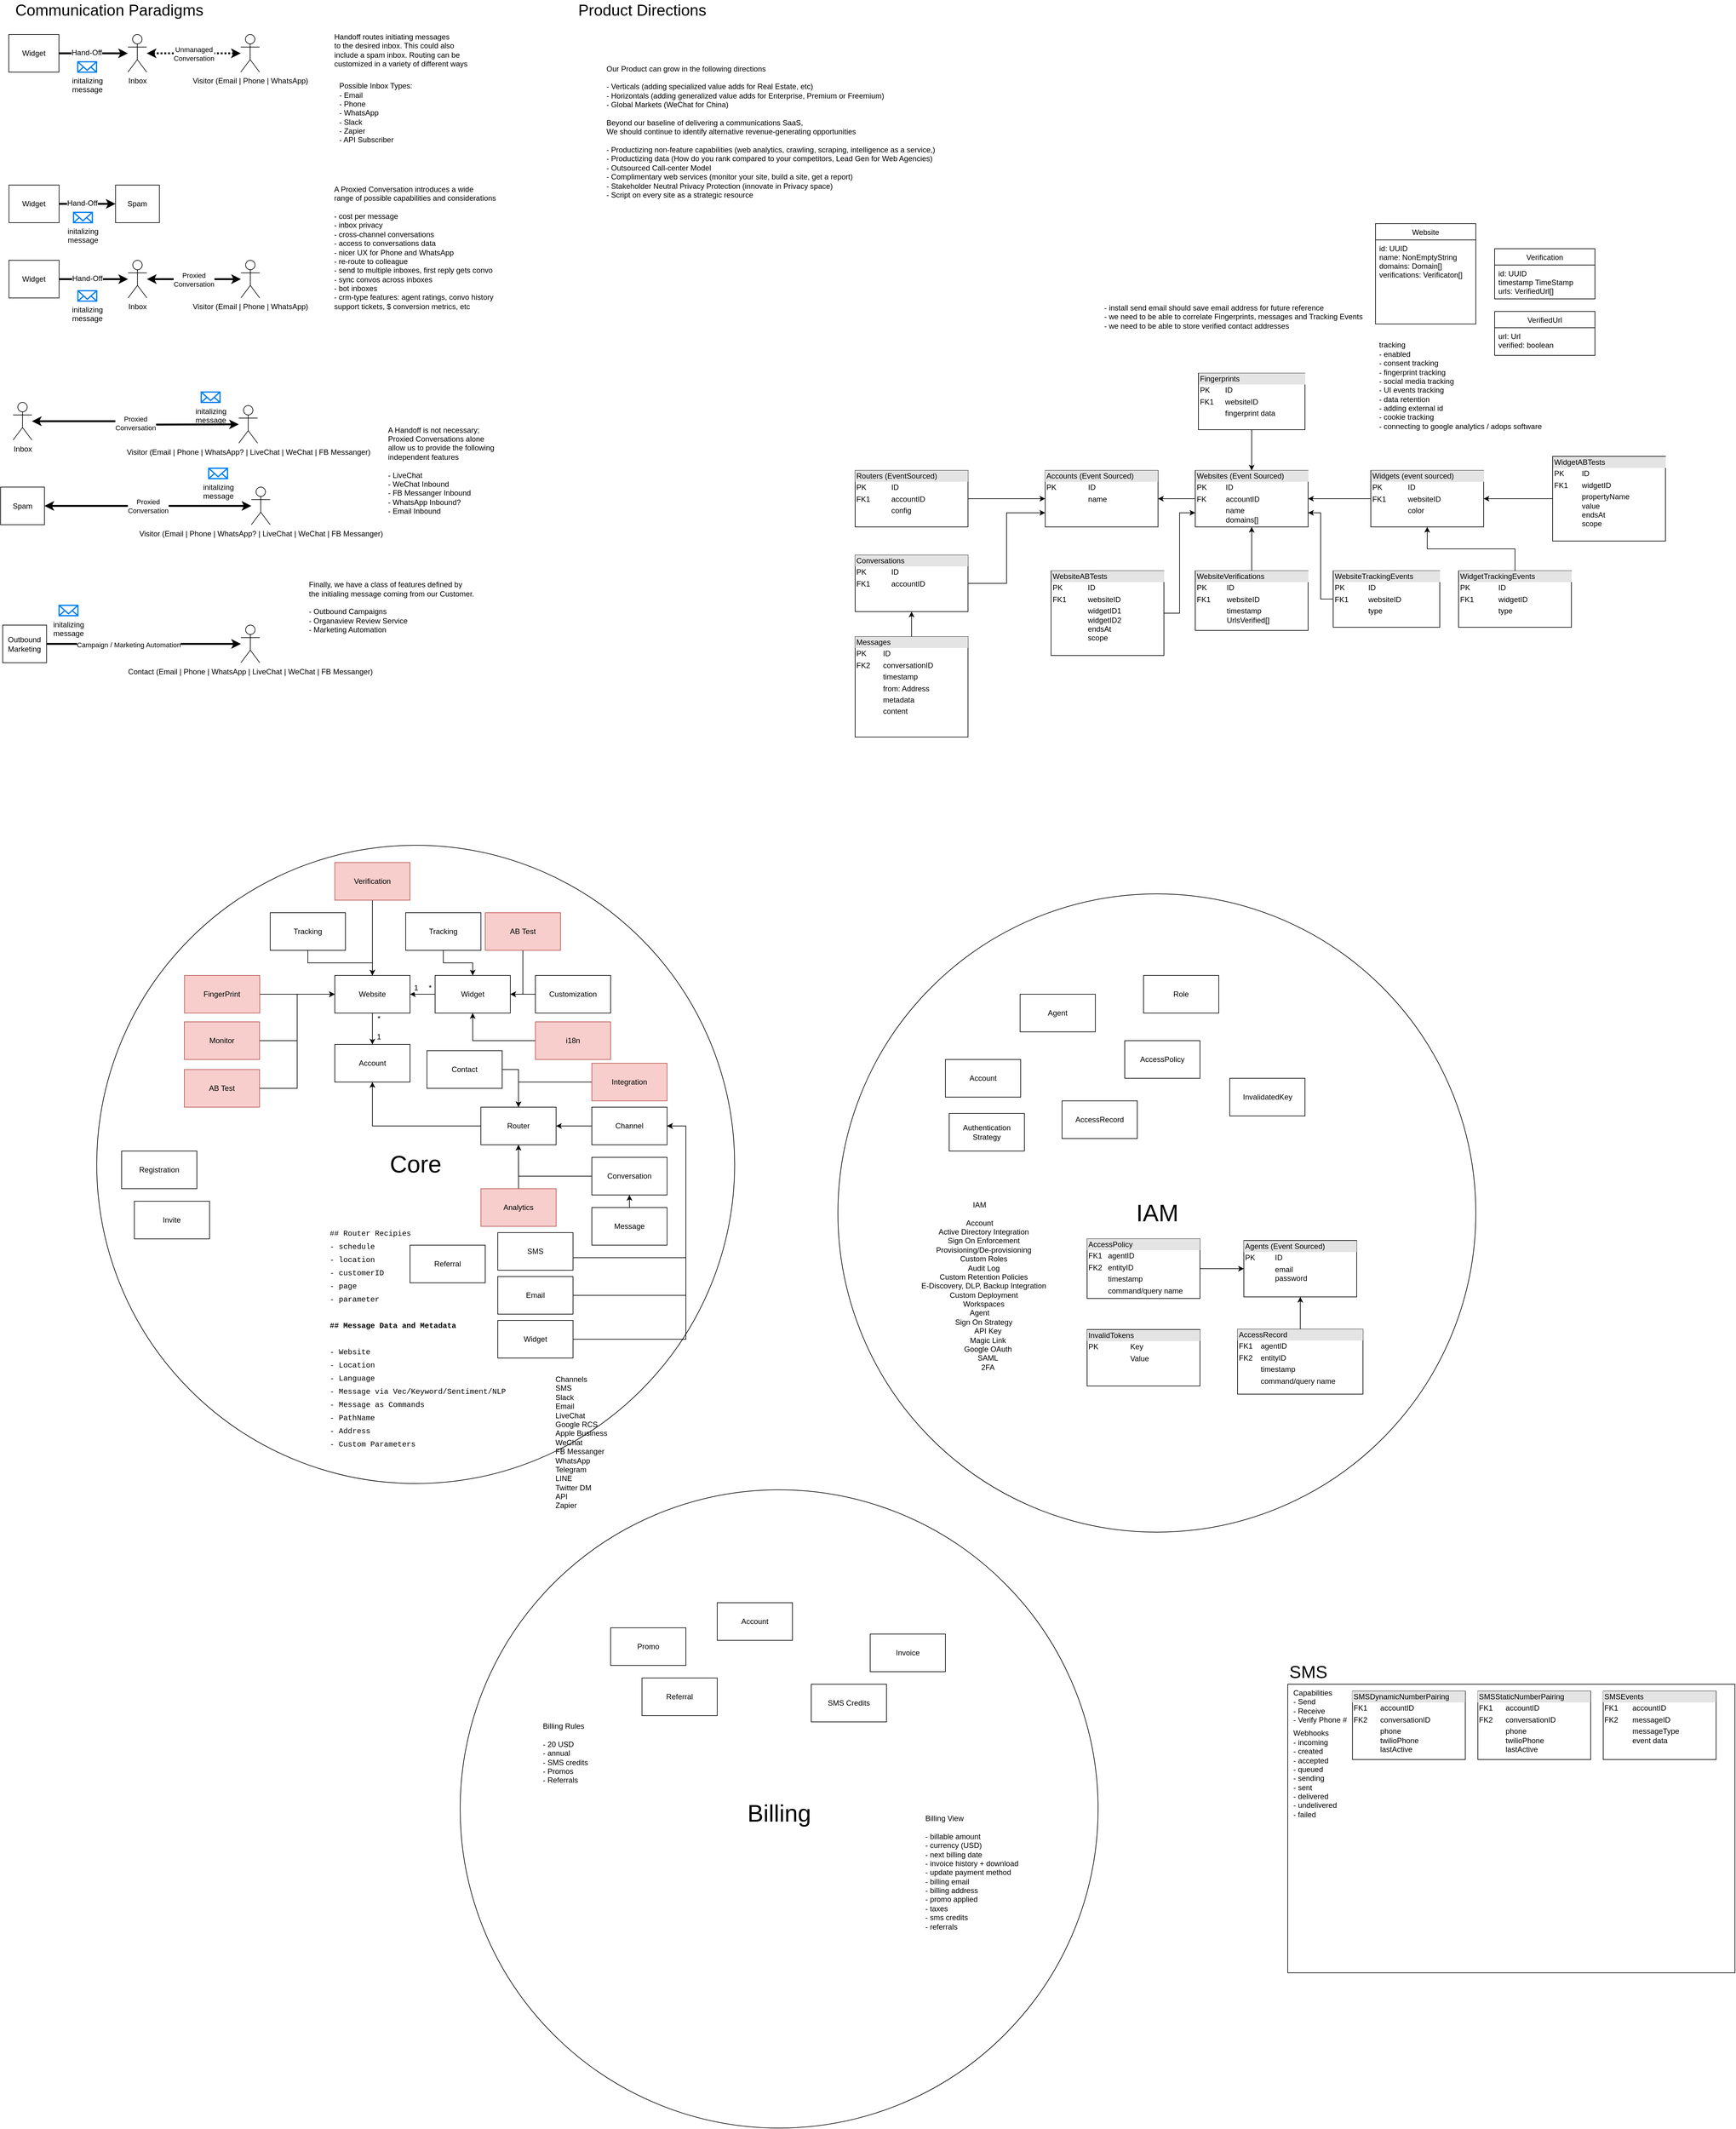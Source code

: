 <mxfile version="12.7.9" type="device"><diagram id="UYsOxqhgHNMohfQJnsmU" name="Page-1"><mxGraphModel dx="3389" dy="1843" grid="1" gridSize="10" guides="1" tooltips="1" connect="1" arrows="1" fold="1" page="1" pageScale="1" pageWidth="827" pageHeight="1169" math="0" shadow="0"><root><mxCell id="0"/><mxCell id="1" parent="0"/><mxCell id="VeDEz1u0LeDoeIQCPJCM-1" value="Widget" style="rounded=0;whiteSpace=wrap;html=1;" parent="1" vertex="1"><mxGeometry x="40" y="120" width="80" height="60" as="geometry"/></mxCell><mxCell id="VeDEz1u0LeDoeIQCPJCM-2" value="" style="endArrow=classic;html=1;exitX=1;exitY=0.5;exitDx=0;exitDy=0;strokeWidth=3;" parent="1" source="VeDEz1u0LeDoeIQCPJCM-1" edge="1"><mxGeometry width="50" height="50" relative="1" as="geometry"><mxPoint x="40" y="250" as="sourcePoint"/><mxPoint x="230" y="150" as="targetPoint"/><Array as="points"/></mxGeometry></mxCell><mxCell id="VeDEz1u0LeDoeIQCPJCM-15" value="Hand-Off" style="text;html=1;align=center;verticalAlign=middle;resizable=0;points=[];labelBackgroundColor=#ffffff;" parent="VeDEz1u0LeDoeIQCPJCM-2" vertex="1" connectable="0"><mxGeometry x="-0.2" y="1" relative="1" as="geometry"><mxPoint as="offset"/></mxGeometry></mxCell><mxCell id="VeDEz1u0LeDoeIQCPJCM-14" value="&lt;div&gt;Unmanaged&lt;/div&gt;&lt;div&gt;Conversation&lt;/div&gt;" style="edgeStyle=orthogonalEdgeStyle;rounded=0;orthogonalLoop=1;jettySize=auto;html=1;strokeWidth=3;startArrow=classic;startFill=1;dashed=1;dashPattern=1 1;" parent="1" source="VeDEz1u0LeDoeIQCPJCM-4" edge="1"><mxGeometry relative="1" as="geometry"><mxPoint x="410" y="150" as="targetPoint"/></mxGeometry></mxCell><mxCell id="VeDEz1u0LeDoeIQCPJCM-4" value="Inbox" style="shape=umlActor;verticalLabelPosition=bottom;labelBackgroundColor=#ffffff;verticalAlign=top;html=1;outlineConnect=0;" parent="1" vertex="1"><mxGeometry x="230" y="120" width="30" height="60" as="geometry"/></mxCell><mxCell id="VeDEz1u0LeDoeIQCPJCM-7" value="Visitor (Email | Phone | WhatsApp)" style="shape=umlActor;verticalLabelPosition=bottom;labelBackgroundColor=#ffffff;verticalAlign=top;html=1;outlineConnect=0;" parent="1" vertex="1"><mxGeometry x="410" y="120" width="30" height="60" as="geometry"/></mxCell><mxCell id="VeDEz1u0LeDoeIQCPJCM-22" value="Widget" style="rounded=0;whiteSpace=wrap;html=1;" parent="1" vertex="1"><mxGeometry x="40.29" y="360" width="80" height="60" as="geometry"/></mxCell><mxCell id="VeDEz1u0LeDoeIQCPJCM-23" value="" style="endArrow=classic;html=1;exitX=1;exitY=0.5;exitDx=0;exitDy=0;strokeWidth=3;" parent="1" source="VeDEz1u0LeDoeIQCPJCM-22" edge="1"><mxGeometry width="50" height="50" relative="1" as="geometry"><mxPoint x="40.29" y="490" as="sourcePoint"/><mxPoint x="210.29" y="390" as="targetPoint"/><Array as="points"/></mxGeometry></mxCell><mxCell id="VeDEz1u0LeDoeIQCPJCM-24" value="Hand-Off" style="text;html=1;align=center;verticalAlign=middle;resizable=0;points=[];labelBackgroundColor=#ffffff;" parent="VeDEz1u0LeDoeIQCPJCM-23" vertex="1" connectable="0"><mxGeometry x="-0.2" y="1" relative="1" as="geometry"><mxPoint as="offset"/></mxGeometry></mxCell><mxCell id="VeDEz1u0LeDoeIQCPJCM-28" value="&lt;div align=&quot;left&quot;&gt;Handoff routes initiating messages&lt;/div&gt;&lt;div align=&quot;left&quot;&gt;to the desired inbox. This could also&lt;/div&gt;&lt;div align=&quot;left&quot;&gt;include a spam inbox. Routing can be&lt;/div&gt;&lt;div align=&quot;left&quot;&gt;customized in a variety of different ways&lt;br&gt;&lt;/div&gt;" style="text;html=1;align=center;verticalAlign=middle;resizable=0;points=[];autosize=1;" parent="1" vertex="1"><mxGeometry x="550" y="115" width="230" height="60" as="geometry"/></mxCell><mxCell id="VeDEz1u0LeDoeIQCPJCM-29" value="&lt;div align=&quot;left&quot;&gt;Possible Inbox Types:&lt;/div&gt;&lt;div align=&quot;left&quot;&gt;- Email&lt;/div&gt;&lt;div align=&quot;left&quot;&gt;- Phone&lt;/div&gt;&lt;div align=&quot;left&quot;&gt;- WhatsApp&lt;/div&gt;&lt;div align=&quot;left&quot;&gt;- Slack&lt;/div&gt;&lt;div align=&quot;left&quot;&gt;- Zapier&lt;/div&gt;&lt;div align=&quot;left&quot;&gt;- API Subscriber&lt;br&gt;&lt;/div&gt;" style="text;html=1;align=center;verticalAlign=middle;resizable=0;points=[];autosize=1;" parent="1" vertex="1"><mxGeometry x="560" y="195" width="130" height="100" as="geometry"/></mxCell><mxCell id="VeDEz1u0LeDoeIQCPJCM-32" value="Spam" style="rounded=0;whiteSpace=wrap;html=1;" parent="1" vertex="1"><mxGeometry x="210.29" y="360" width="70" height="60" as="geometry"/></mxCell><mxCell id="VeDEz1u0LeDoeIQCPJCM-35" value="Widget" style="rounded=0;whiteSpace=wrap;html=1;" parent="1" vertex="1"><mxGeometry x="40.29" y="480" width="80" height="60" as="geometry"/></mxCell><mxCell id="VeDEz1u0LeDoeIQCPJCM-36" value="" style="endArrow=classic;html=1;exitX=1;exitY=0.5;exitDx=0;exitDy=0;strokeWidth=3;" parent="1" source="VeDEz1u0LeDoeIQCPJCM-35" edge="1"><mxGeometry width="50" height="50" relative="1" as="geometry"><mxPoint x="40.29" y="610" as="sourcePoint"/><mxPoint x="230.29" y="510" as="targetPoint"/><Array as="points"/></mxGeometry></mxCell><mxCell id="VeDEz1u0LeDoeIQCPJCM-37" value="Hand-Off" style="text;html=1;align=center;verticalAlign=middle;resizable=0;points=[];labelBackgroundColor=#ffffff;" parent="VeDEz1u0LeDoeIQCPJCM-36" vertex="1" connectable="0"><mxGeometry x="-0.2" y="1" relative="1" as="geometry"><mxPoint as="offset"/></mxGeometry></mxCell><mxCell id="VeDEz1u0LeDoeIQCPJCM-38" value="&lt;div&gt;Proxied&lt;/div&gt;&lt;div&gt;Conversation&lt;/div&gt;" style="edgeStyle=orthogonalEdgeStyle;rounded=0;orthogonalLoop=1;jettySize=auto;html=1;strokeWidth=3;startArrow=classic;startFill=1;" parent="1" source="VeDEz1u0LeDoeIQCPJCM-39" edge="1"><mxGeometry relative="1" as="geometry"><mxPoint x="410.29" y="510" as="targetPoint"/></mxGeometry></mxCell><mxCell id="VeDEz1u0LeDoeIQCPJCM-39" value="Inbox" style="shape=umlActor;verticalLabelPosition=bottom;labelBackgroundColor=#ffffff;verticalAlign=top;html=1;outlineConnect=0;" parent="1" vertex="1"><mxGeometry x="230.29" y="480" width="30" height="60" as="geometry"/></mxCell><mxCell id="VeDEz1u0LeDoeIQCPJCM-40" value="Visitor (Email | Phone | WhatsApp)" style="shape=umlActor;verticalLabelPosition=bottom;labelBackgroundColor=#ffffff;verticalAlign=top;html=1;outlineConnect=0;" parent="1" vertex="1"><mxGeometry x="410.29" y="480" width="30" height="60" as="geometry"/></mxCell><mxCell id="VeDEz1u0LeDoeIQCPJCM-41" value="&lt;div align=&quot;left&quot;&gt;A Proxied Conversation introduces a wide&lt;/div&gt;&lt;div align=&quot;left&quot;&gt;range of possible capabilities and considerations&lt;/div&gt;&lt;div align=&quot;left&quot;&gt;&lt;br&gt;&lt;/div&gt;&lt;div align=&quot;left&quot;&gt;- cost per message&lt;/div&gt;&lt;div align=&quot;left&quot;&gt;- inbox privacy&lt;/div&gt;&lt;div align=&quot;left&quot;&gt;- cross-channel conversations&lt;br&gt;&lt;/div&gt;&lt;div align=&quot;left&quot;&gt;- access to conversations data&lt;/div&gt;&lt;div align=&quot;left&quot;&gt;- nicer UX for Phone and WhatsApp&lt;/div&gt;&lt;div align=&quot;left&quot;&gt;- re-route to colleague&lt;/div&gt;&lt;div align=&quot;left&quot;&gt;- send to multiple inboxes, first reply gets convo&lt;/div&gt;&lt;div align=&quot;left&quot;&gt;- sync convos across inboxes&lt;/div&gt;&lt;div align=&quot;left&quot;&gt;- bot inboxes&lt;/div&gt;&lt;div align=&quot;left&quot;&gt;- crm-type features: agent ratings, convo history&lt;/div&gt;&lt;div align=&quot;left&quot;&gt;support tickets, $ conversion metrics, etc&lt;/div&gt;" style="text;html=1;align=left;verticalAlign=middle;resizable=0;points=[];autosize=1;" parent="1" vertex="1"><mxGeometry x="556.76" y="360" width="270" height="200" as="geometry"/></mxCell><mxCell id="VeDEz1u0LeDoeIQCPJCM-42" value="&lt;div&gt;initalizing&lt;/div&gt;&lt;div&gt;message&lt;br&gt;&lt;/div&gt;" style="html=1;verticalLabelPosition=bottom;align=center;labelBackgroundColor=#ffffff;verticalAlign=top;strokeWidth=2;strokeColor=#0080F0;shadow=0;dashed=0;shape=mxgraph.ios7.icons.mail;" parent="1" vertex="1"><mxGeometry x="143.29" y="403.5" width="30" height="16.5" as="geometry"/></mxCell><mxCell id="VeDEz1u0LeDoeIQCPJCM-43" value="&lt;div&gt;initalizing&lt;/div&gt;&lt;div&gt;message&lt;br&gt;&lt;/div&gt;" style="html=1;verticalLabelPosition=bottom;align=center;labelBackgroundColor=#ffffff;verticalAlign=top;strokeWidth=2;strokeColor=#0080F0;shadow=0;dashed=0;shape=mxgraph.ios7.icons.mail;" parent="1" vertex="1"><mxGeometry x="150" y="163.5" width="30" height="16.5" as="geometry"/></mxCell><mxCell id="VeDEz1u0LeDoeIQCPJCM-44" value="&lt;div&gt;initalizing&lt;/div&gt;&lt;div&gt;message&lt;br&gt;&lt;/div&gt;" style="html=1;verticalLabelPosition=bottom;align=center;labelBackgroundColor=#ffffff;verticalAlign=top;strokeWidth=2;strokeColor=#0080F0;shadow=0;dashed=0;shape=mxgraph.ios7.icons.mail;" parent="1" vertex="1"><mxGeometry x="150.29" y="528.5" width="30" height="16.5" as="geometry"/></mxCell><mxCell id="VeDEz1u0LeDoeIQCPJCM-49" value="&lt;div&gt;initalizing&lt;/div&gt;&lt;div&gt;message&lt;br&gt;&lt;/div&gt;" style="html=1;verticalLabelPosition=bottom;align=center;labelBackgroundColor=#ffffff;verticalAlign=top;strokeWidth=2;strokeColor=#0080F0;shadow=0;dashed=0;shape=mxgraph.ios7.icons.mail;" parent="1" vertex="1"><mxGeometry x="346.91" y="690" width="30" height="16.5" as="geometry"/></mxCell><mxCell id="VeDEz1u0LeDoeIQCPJCM-55" value="&lt;div&gt;Proxied&lt;/div&gt;&lt;div&gt;Conversation&lt;/div&gt;" style="edgeStyle=orthogonalEdgeStyle;rounded=0;orthogonalLoop=1;jettySize=auto;html=1;strokeWidth=3;startArrow=classic;startFill=1;" parent="1" source="VeDEz1u0LeDoeIQCPJCM-56" edge="1"><mxGeometry relative="1" as="geometry"><mxPoint x="406.91" y="741.5" as="targetPoint"/></mxGeometry></mxCell><mxCell id="VeDEz1u0LeDoeIQCPJCM-56" value="Inbox" style="shape=umlActor;verticalLabelPosition=bottom;labelBackgroundColor=#ffffff;verticalAlign=top;html=1;outlineConnect=0;" parent="1" vertex="1"><mxGeometry x="46.91" y="706.5" width="30" height="60" as="geometry"/></mxCell><mxCell id="VeDEz1u0LeDoeIQCPJCM-57" value="Visitor (Email | Phone | WhatsApp? | LiveChat | WeChat | FB Messanger)" style="shape=umlActor;verticalLabelPosition=bottom;labelBackgroundColor=#ffffff;verticalAlign=top;html=1;outlineConnect=0;" parent="1" vertex="1"><mxGeometry x="406.91" y="711.5" width="30" height="60" as="geometry"/></mxCell><mxCell id="VeDEz1u0LeDoeIQCPJCM-59" value="&lt;div&gt;initalizing&lt;/div&gt;&lt;div&gt;message&lt;br&gt;&lt;/div&gt;" style="html=1;verticalLabelPosition=bottom;align=center;labelBackgroundColor=#ffffff;verticalAlign=top;strokeWidth=2;strokeColor=#0080F0;shadow=0;dashed=0;shape=mxgraph.ios7.icons.mail;" parent="1" vertex="1"><mxGeometry x="358.91" y="811.5" width="30" height="16.5" as="geometry"/></mxCell><mxCell id="VeDEz1u0LeDoeIQCPJCM-60" value="&lt;div&gt;Proxied&lt;/div&gt;&lt;div&gt;Conversation&lt;/div&gt;" style="edgeStyle=orthogonalEdgeStyle;rounded=0;orthogonalLoop=1;jettySize=auto;html=1;strokeWidth=3;startArrow=classic;startFill=1;exitX=1;exitY=0.5;exitDx=0;exitDy=0;" parent="1" source="VeDEz1u0LeDoeIQCPJCM-63" edge="1"><mxGeometry relative="1" as="geometry"><mxPoint x="426.91" y="871.5" as="targetPoint"/><mxPoint x="276.91" y="871.5" as="sourcePoint"/></mxGeometry></mxCell><mxCell id="VeDEz1u0LeDoeIQCPJCM-62" value="Visitor (Email | Phone | WhatsApp? | LiveChat | WeChat | FB Messanger)" style="shape=umlActor;verticalLabelPosition=bottom;labelBackgroundColor=#ffffff;verticalAlign=top;html=1;outlineConnect=0;" parent="1" vertex="1"><mxGeometry x="426.91" y="841.5" width="30" height="60" as="geometry"/></mxCell><mxCell id="VeDEz1u0LeDoeIQCPJCM-63" value="Spam" style="rounded=0;whiteSpace=wrap;html=1;" parent="1" vertex="1"><mxGeometry x="26.91" y="841.5" width="70" height="60" as="geometry"/></mxCell><mxCell id="VeDEz1u0LeDoeIQCPJCM-70" value="&lt;div&gt;initalizing&lt;/div&gt;&lt;div&gt;message&lt;br&gt;&lt;/div&gt;" style="html=1;verticalLabelPosition=bottom;align=center;labelBackgroundColor=#ffffff;verticalAlign=top;strokeWidth=2;strokeColor=#0080F0;shadow=0;dashed=0;shape=mxgraph.ios7.icons.mail;" parent="1" vertex="1"><mxGeometry x="120.29" y="1030" width="30" height="16.5" as="geometry"/></mxCell><mxCell id="VeDEz1u0LeDoeIQCPJCM-71" value="Campaign / Marketing Automation" style="edgeStyle=orthogonalEdgeStyle;rounded=0;orthogonalLoop=1;jettySize=auto;html=1;strokeWidth=3;startArrow=none;startFill=0;exitX=1;exitY=0.5;exitDx=0;exitDy=0;" parent="1" source="VeDEz1u0LeDoeIQCPJCM-78" edge="1"><mxGeometry x="0.004" y="-26" relative="1" as="geometry"><mxPoint x="410.29" y="1091.5" as="targetPoint"/><mxPoint x="80.29" y="1086.294" as="sourcePoint"/><mxPoint x="-25" y="-25" as="offset"/></mxGeometry></mxCell><mxCell id="VeDEz1u0LeDoeIQCPJCM-73" value="Contact (Email | Phone | WhatsApp | LiveChat | WeChat | FB Messanger)" style="shape=umlActor;verticalLabelPosition=bottom;labelBackgroundColor=#ffffff;verticalAlign=top;html=1;outlineConnect=0;" parent="1" vertex="1"><mxGeometry x="410.29" y="1061.5" width="30" height="60" as="geometry"/></mxCell><mxCell id="VeDEz1u0LeDoeIQCPJCM-78" value="Outbound&lt;br&gt;Marketing" style="rounded=0;whiteSpace=wrap;html=1;" parent="1" vertex="1"><mxGeometry x="30.29" y="1061.5" width="70" height="60" as="geometry"/></mxCell><mxCell id="VeDEz1u0LeDoeIQCPJCM-81" value="&lt;div&gt;A Handoff is not necessary;&lt;/div&gt;&lt;div&gt;Proxied Conversations alone &lt;br&gt;&lt;/div&gt;&lt;div&gt;allow us to provide the following&lt;br&gt;&lt;/div&gt;&lt;div&gt;independent features&lt;/div&gt;&lt;div&gt;&lt;br&gt;&lt;/div&gt;&lt;div&gt;- LiveChat&lt;/div&gt;&lt;div&gt;- WeChat Inbound&lt;/div&gt;&lt;div&gt;- FB Messanger Inbound&lt;/div&gt;&lt;div&gt;- WhatsApp Inbound?&lt;/div&gt;&lt;div&gt;- Email Inbound&lt;/div&gt;" style="text;html=1;align=left;verticalAlign=middle;resizable=0;points=[];autosize=1;" parent="1" vertex="1"><mxGeometry x="643.09" y="740" width="180" height="150" as="geometry"/></mxCell><mxCell id="VeDEz1u0LeDoeIQCPJCM-82" value="&lt;font style=&quot;font-size: 25px&quot;&gt;Communication Paradigms&lt;br&gt;&lt;/font&gt;" style="text;html=1;align=center;verticalAlign=middle;resizable=0;points=[];autosize=1;" parent="1" vertex="1"><mxGeometry x="40.29" y="70" width="320" height="20" as="geometry"/></mxCell><mxCell id="VeDEz1u0LeDoeIQCPJCM-83" value="&lt;div align=&quot;left&quot;&gt;Finally, we have a class of features defined by&lt;/div&gt;&lt;div align=&quot;left&quot;&gt;the initialing message coming from our Customer.&lt;/div&gt;&lt;div align=&quot;left&quot;&gt;&lt;br&gt;&lt;/div&gt;&lt;div align=&quot;left&quot;&gt;- Outbound Campaigns&lt;/div&gt;&lt;div align=&quot;left&quot;&gt;- Organaview Review Service&lt;/div&gt;&lt;div align=&quot;left&quot;&gt;- Marketing Automation&lt;/div&gt;&lt;div align=&quot;left&quot;&gt;&lt;br&gt;&lt;/div&gt;" style="text;html=1;align=center;verticalAlign=middle;resizable=0;points=[];autosize=1;" parent="1" vertex="1"><mxGeometry x="510.0" y="990" width="280" height="100" as="geometry"/></mxCell><mxCell id="VeDEz1u0LeDoeIQCPJCM-85" value="&lt;div align=&quot;left&quot;&gt;&lt;font style=&quot;font-size: 25px&quot;&gt;Product Directions&lt;/font&gt;&lt;br&gt;&lt;/div&gt;" style="text;html=1;align=center;verticalAlign=middle;resizable=0;points=[];autosize=1;" parent="1" vertex="1"><mxGeometry x="940" y="70" width="220" height="20" as="geometry"/></mxCell><mxCell id="VeDEz1u0LeDoeIQCPJCM-88" value="&lt;div align=&quot;left&quot;&gt;Our Product can grow in the following directions&lt;/div&gt;&lt;div align=&quot;left&quot;&gt;&lt;br&gt;&lt;/div&gt;&lt;div align=&quot;left&quot;&gt;- Verticals (adding specialized value adds for Real Estate, etc)&lt;br&gt;&lt;/div&gt;&lt;div align=&quot;left&quot;&gt;- Horizontals (adding generalized value adds for Enterprise, Premium or Freemium)&lt;/div&gt;&lt;div align=&quot;left&quot;&gt;- Global Markets (WeChat for China)&lt;/div&gt;&lt;div align=&quot;left&quot;&gt;&lt;br&gt;&lt;/div&gt;&lt;div align=&quot;left&quot;&gt;Beyond our baseline of delivering a communications SaaS,&lt;/div&gt;&lt;div align=&quot;left&quot;&gt;We should continue to identify alternative revenue-generating opportunities&lt;br&gt;&lt;/div&gt;&lt;div align=&quot;left&quot;&gt;&lt;br&gt;&lt;/div&gt;&lt;div align=&quot;left&quot;&gt;- Productizing non-feature capabilities (web analytics, crawling, scraping, intelligence as a service,)&lt;/div&gt;&lt;div align=&quot;left&quot;&gt;- Productizing data (How do you rank compared to your competitors, Lead Gen for Web Agencies)&lt;/div&gt;&lt;div align=&quot;left&quot;&gt;- Outsourced Call-center Model&lt;/div&gt;&lt;div align=&quot;left&quot;&gt;- Complimentary web services (monitor your site, build a site, get a report)&lt;br&gt;&lt;/div&gt;&lt;div align=&quot;left&quot;&gt;- Stakeholder Neutral Privacy Protection (innovate in Privacy space)&lt;br&gt;&lt;/div&gt;&lt;div align=&quot;left&quot;&gt;- Script on every site as a strategic resource&lt;/div&gt;" style="text;html=1;align=center;verticalAlign=middle;resizable=0;points=[];autosize=1;" parent="1" vertex="1"><mxGeometry x="985" y="165" width="540" height="220" as="geometry"/></mxCell><mxCell id="f226J2AplhiTv36rmrjN-1" value="&lt;div style=&quot;box-sizing: border-box ; width: 100% ; background: #e4e4e4 ; padding: 2px&quot;&gt;Accounts (Event Sourced)&lt;br&gt;&lt;/div&gt;&lt;table style=&quot;width: 100% ; font-size: 1em&quot; cellspacing=&quot;0&quot; cellpadding=&quot;2&quot;&gt;&lt;tbody&gt;&lt;tr&gt;&lt;td&gt;PK&lt;/td&gt;&lt;td&gt;ID&lt;/td&gt;&lt;/tr&gt;&lt;tr&gt;&lt;td&gt;&lt;br&gt;&lt;/td&gt;&lt;td&gt;name&lt;/td&gt;&lt;/tr&gt;&lt;/tbody&gt;&lt;/table&gt;" style="verticalAlign=top;align=left;overflow=fill;html=1;" parent="1" vertex="1"><mxGeometry x="1693.14" y="815" width="180" height="90" as="geometry"/></mxCell><mxCell id="f226J2AplhiTv36rmrjN-3" style="edgeStyle=orthogonalEdgeStyle;rounded=0;orthogonalLoop=1;jettySize=auto;html=1;" parent="1" source="f226J2AplhiTv36rmrjN-2" target="f226J2AplhiTv36rmrjN-1" edge="1"><mxGeometry relative="1" as="geometry"/></mxCell><mxCell id="f226J2AplhiTv36rmrjN-2" value="&lt;div style=&quot;box-sizing: border-box ; width: 100% ; background: #e4e4e4 ; padding: 2px&quot;&gt;Websites (Event Sourced)&lt;br&gt;&lt;/div&gt;&lt;table style=&quot;width: 100% ; font-size: 1em&quot; cellspacing=&quot;0&quot; cellpadding=&quot;2&quot;&gt;&lt;tbody&gt;&lt;tr&gt;&lt;td&gt;PK&lt;/td&gt;&lt;td&gt;ID&lt;/td&gt;&lt;/tr&gt;&lt;tr&gt;&lt;td&gt;FK&lt;/td&gt;&lt;td&gt;accountID&lt;/td&gt;&lt;/tr&gt;&lt;tr&gt;&lt;td&gt;&lt;br&gt;&lt;/td&gt;&lt;td&gt;name&lt;br&gt;domains[]&lt;br&gt;&lt;/td&gt;&lt;/tr&gt;&lt;/tbody&gt;&lt;/table&gt;" style="verticalAlign=top;align=left;overflow=fill;html=1;" parent="1" vertex="1"><mxGeometry x="1932.5" y="815" width="180" height="90" as="geometry"/></mxCell><mxCell id="f226J2AplhiTv36rmrjN-5" style="edgeStyle=orthogonalEdgeStyle;rounded=0;orthogonalLoop=1;jettySize=auto;html=1;" parent="1" source="f226J2AplhiTv36rmrjN-4" target="f226J2AplhiTv36rmrjN-2" edge="1"><mxGeometry relative="1" as="geometry"/></mxCell><mxCell id="f226J2AplhiTv36rmrjN-4" value="&lt;div style=&quot;box-sizing: border-box ; width: 100% ; background: #e4e4e4 ; padding: 2px&quot;&gt;WebsiteVerifications&lt;/div&gt;&lt;table style=&quot;width: 100% ; font-size: 1em&quot; cellspacing=&quot;0&quot; cellpadding=&quot;2&quot;&gt;&lt;tbody&gt;&lt;tr&gt;&lt;td&gt;PK&lt;/td&gt;&lt;td&gt;ID&lt;/td&gt;&lt;/tr&gt;&lt;tr&gt;&lt;td&gt;FK1&lt;/td&gt;&lt;td&gt;websiteID&lt;/td&gt;&lt;/tr&gt;&lt;tr&gt;&lt;td&gt;&lt;br&gt;&lt;/td&gt;&lt;td&gt;timestamp&lt;br&gt;UrlsVerified[]&lt;br&gt;&lt;/td&gt;&lt;/tr&gt;&lt;/tbody&gt;&lt;/table&gt;" style="verticalAlign=top;align=left;overflow=fill;html=1;" parent="1" vertex="1"><mxGeometry x="1932.5" y="975" width="180" height="95" as="geometry"/></mxCell><mxCell id="f226J2AplhiTv36rmrjN-7" style="edgeStyle=orthogonalEdgeStyle;rounded=0;orthogonalLoop=1;jettySize=auto;html=1;" parent="1" source="f226J2AplhiTv36rmrjN-6" target="f226J2AplhiTv36rmrjN-2" edge="1"><mxGeometry relative="1" as="geometry"/></mxCell><mxCell id="f226J2AplhiTv36rmrjN-6" value="&lt;div style=&quot;box-sizing: border-box ; width: 100% ; background: #e4e4e4 ; padding: 2px&quot;&gt;Widgets (event sourced)&lt;br&gt;&lt;/div&gt;&lt;table style=&quot;width: 100% ; font-size: 1em&quot; cellspacing=&quot;0&quot; cellpadding=&quot;2&quot;&gt;&lt;tbody&gt;&lt;tr&gt;&lt;td&gt;PK&lt;/td&gt;&lt;td&gt;ID&lt;/td&gt;&lt;/tr&gt;&lt;tr&gt;&lt;td&gt;FK1&lt;/td&gt;&lt;td&gt;websiteID&lt;/td&gt;&lt;/tr&gt;&lt;tr&gt;&lt;td&gt;&lt;br&gt;&lt;/td&gt;&lt;td&gt;color&lt;/td&gt;&lt;/tr&gt;&lt;/tbody&gt;&lt;/table&gt;" style="verticalAlign=top;align=left;overflow=fill;html=1;" parent="1" vertex="1"><mxGeometry x="2212.5" y="815" width="180" height="90" as="geometry"/></mxCell><mxCell id="f226J2AplhiTv36rmrjN-9" style="edgeStyle=orthogonalEdgeStyle;rounded=0;orthogonalLoop=1;jettySize=auto;html=1;entryX=0.5;entryY=1;entryDx=0;entryDy=0;" parent="1" source="f226J2AplhiTv36rmrjN-8" target="f226J2AplhiTv36rmrjN-6" edge="1"><mxGeometry relative="1" as="geometry"/></mxCell><mxCell id="f226J2AplhiTv36rmrjN-8" value="&lt;div style=&quot;box-sizing: border-box ; width: 100% ; background: #e4e4e4 ; padding: 2px&quot;&gt;WidgetTrackingEvents&lt;br&gt;&lt;/div&gt;&lt;table style=&quot;width: 100% ; font-size: 1em&quot; cellspacing=&quot;0&quot; cellpadding=&quot;2&quot;&gt;&lt;tbody&gt;&lt;tr&gt;&lt;td&gt;PK&lt;/td&gt;&lt;td&gt;ID&lt;/td&gt;&lt;/tr&gt;&lt;tr&gt;&lt;td&gt;FK1&lt;/td&gt;&lt;td&gt;widgetID&lt;/td&gt;&lt;/tr&gt;&lt;tr&gt;&lt;td&gt;&lt;br&gt;&lt;/td&gt;&lt;td&gt;type&lt;/td&gt;&lt;/tr&gt;&lt;/tbody&gt;&lt;/table&gt;" style="verticalAlign=top;align=left;overflow=fill;html=1;" parent="1" vertex="1"><mxGeometry x="2352.5" y="975" width="180" height="90" as="geometry"/></mxCell><mxCell id="f226J2AplhiTv36rmrjN-38" style="edgeStyle=orthogonalEdgeStyle;rounded=0;orthogonalLoop=1;jettySize=auto;html=1;" parent="1" source="f226J2AplhiTv36rmrjN-10" target="f226J2AplhiTv36rmrjN-30" edge="1"><mxGeometry relative="1" as="geometry"/></mxCell><mxCell id="f226J2AplhiTv36rmrjN-10" value="&lt;div style=&quot;box-sizing: border-box ; width: 100% ; background: #e4e4e4 ; padding: 2px&quot;&gt;Messages&lt;/div&gt;&lt;table style=&quot;width: 100% ; font-size: 1em&quot; cellspacing=&quot;0&quot; cellpadding=&quot;2&quot;&gt;&lt;tbody&gt;&lt;tr&gt;&lt;td&gt;PK&lt;/td&gt;&lt;td&gt;ID&lt;/td&gt;&lt;/tr&gt;&lt;tr&gt;&lt;td&gt;FK2&lt;br&gt;&lt;/td&gt;&lt;td&gt;conversationID&lt;/td&gt;&lt;/tr&gt;&lt;tr&gt;&lt;td&gt;&lt;br&gt;&lt;/td&gt;&lt;td&gt;timestamp&lt;br&gt;&lt;/td&gt;&lt;/tr&gt;&lt;tr&gt;&lt;td&gt;&lt;br&gt;&lt;/td&gt;&lt;td&gt;from: Address&lt;br&gt;&lt;/td&gt;&lt;/tr&gt;&lt;tr&gt;&lt;td&gt;&lt;br&gt;&lt;/td&gt;&lt;td&gt;metadata&lt;br&gt;&lt;/td&gt;&lt;/tr&gt;&lt;tr&gt;&lt;td&gt;&lt;br&gt;&lt;/td&gt;&lt;td&gt;content&lt;br&gt;&lt;/td&gt;&lt;/tr&gt;&lt;/tbody&gt;&lt;/table&gt;" style="verticalAlign=top;align=left;overflow=fill;html=1;" parent="1" vertex="1"><mxGeometry x="1390" y="1080" width="180" height="160" as="geometry"/></mxCell><mxCell id="f226J2AplhiTv36rmrjN-12" style="edgeStyle=orthogonalEdgeStyle;rounded=0;orthogonalLoop=1;jettySize=auto;html=1;entryX=1;entryY=0.5;entryDx=0;entryDy=0;" parent="1" source="f226J2AplhiTv36rmrjN-11" target="f226J2AplhiTv36rmrjN-6" edge="1"><mxGeometry relative="1" as="geometry"/></mxCell><mxCell id="f226J2AplhiTv36rmrjN-11" value="&lt;div style=&quot;box-sizing: border-box ; width: 100% ; background: #e4e4e4 ; padding: 2px&quot;&gt;WidgetABTests&lt;/div&gt;&lt;table style=&quot;width: 100% ; font-size: 1em&quot; cellspacing=&quot;0&quot; cellpadding=&quot;2&quot;&gt;&lt;tbody&gt;&lt;tr&gt;&lt;td&gt;PK&lt;/td&gt;&lt;td&gt;ID&lt;/td&gt;&lt;/tr&gt;&lt;tr&gt;&lt;td&gt;FK1&lt;/td&gt;&lt;td&gt;widgetID&lt;/td&gt;&lt;/tr&gt;&lt;tr&gt;&lt;td&gt;&lt;br&gt;&lt;/td&gt;&lt;td&gt;propertyName&lt;br&gt;value&lt;br&gt;endsAt&lt;br&gt;scope&lt;br&gt;&lt;br&gt;&lt;/td&gt;&lt;/tr&gt;&lt;/tbody&gt;&lt;/table&gt;" style="verticalAlign=top;align=left;overflow=fill;html=1;" parent="1" vertex="1"><mxGeometry x="2502.5" y="792.5" width="180" height="135" as="geometry"/></mxCell><mxCell id="f226J2AplhiTv36rmrjN-14" style="edgeStyle=orthogonalEdgeStyle;rounded=0;orthogonalLoop=1;jettySize=auto;html=1;entryX=0;entryY=0.75;entryDx=0;entryDy=0;" parent="1" source="f226J2AplhiTv36rmrjN-13" target="f226J2AplhiTv36rmrjN-2" edge="1"><mxGeometry relative="1" as="geometry"/></mxCell><mxCell id="f226J2AplhiTv36rmrjN-13" value="&lt;div style=&quot;box-sizing: border-box ; width: 100% ; background: #e4e4e4 ; padding: 2px&quot;&gt;WebsiteABTests&lt;/div&gt;&lt;table style=&quot;width: 100% ; font-size: 1em&quot; cellspacing=&quot;0&quot; cellpadding=&quot;2&quot;&gt;&lt;tbody&gt;&lt;tr&gt;&lt;td&gt;PK&lt;/td&gt;&lt;td&gt;ID&lt;/td&gt;&lt;/tr&gt;&lt;tr&gt;&lt;td&gt;FK1&lt;/td&gt;&lt;td&gt;websiteID&lt;/td&gt;&lt;/tr&gt;&lt;tr&gt;&lt;td&gt;&lt;br&gt;&lt;/td&gt;&lt;td&gt;widgetID1&lt;br&gt;widgetID2&lt;br&gt;endsAt&lt;br&gt;scope&lt;br&gt;&lt;br&gt;&lt;/td&gt;&lt;/tr&gt;&lt;/tbody&gt;&lt;/table&gt;" style="verticalAlign=top;align=left;overflow=fill;html=1;" parent="1" vertex="1"><mxGeometry x="1702.5" y="975" width="180" height="135" as="geometry"/></mxCell><mxCell id="f226J2AplhiTv36rmrjN-16" style="edgeStyle=orthogonalEdgeStyle;rounded=0;orthogonalLoop=1;jettySize=auto;html=1;entryX=1;entryY=0.75;entryDx=0;entryDy=0;" parent="1" source="f226J2AplhiTv36rmrjN-15" target="f226J2AplhiTv36rmrjN-2" edge="1"><mxGeometry relative="1" as="geometry"/></mxCell><mxCell id="f226J2AplhiTv36rmrjN-15" value="&lt;div style=&quot;box-sizing: border-box ; width: 100% ; background: #e4e4e4 ; padding: 2px&quot;&gt;WebsiteTrackingEvents&lt;br&gt;&lt;/div&gt;&lt;table style=&quot;width: 100% ; font-size: 1em&quot; cellspacing=&quot;0&quot; cellpadding=&quot;2&quot;&gt;&lt;tbody&gt;&lt;tr&gt;&lt;td&gt;PK&lt;/td&gt;&lt;td&gt;ID&lt;/td&gt;&lt;/tr&gt;&lt;tr&gt;&lt;td&gt;FK1&lt;/td&gt;&lt;td&gt;websiteID&lt;/td&gt;&lt;/tr&gt;&lt;tr&gt;&lt;td&gt;&lt;br&gt;&lt;/td&gt;&lt;td&gt;type&lt;/td&gt;&lt;/tr&gt;&lt;/tbody&gt;&lt;/table&gt;" style="verticalAlign=top;align=left;overflow=fill;html=1;" parent="1" vertex="1"><mxGeometry x="2152.5" y="975" width="170" height="90" as="geometry"/></mxCell><mxCell id="f226J2AplhiTv36rmrjN-17" value="&lt;div align=&quot;left&quot;&gt;- install send email should save email address for future reference&lt;/div&gt;&lt;div align=&quot;left&quot;&gt;- we need to be able to correlate Fingerprints, messages and Tracking Events&lt;/div&gt;&lt;div align=&quot;left&quot;&gt;- we need to be able to store verified contact addresses&lt;br&gt;&lt;/div&gt;" style="text;html=1;align=center;verticalAlign=middle;resizable=0;points=[];autosize=1;" parent="1" vertex="1"><mxGeometry x="1777.5" y="545" width="430" height="50" as="geometry"/></mxCell><mxCell id="f226J2AplhiTv36rmrjN-19" style="edgeStyle=orthogonalEdgeStyle;rounded=0;orthogonalLoop=1;jettySize=auto;html=1;entryX=0.5;entryY=0;entryDx=0;entryDy=0;" parent="1" source="f226J2AplhiTv36rmrjN-18" target="f226J2AplhiTv36rmrjN-2" edge="1"><mxGeometry relative="1" as="geometry"/></mxCell><mxCell id="f226J2AplhiTv36rmrjN-18" value="&lt;div style=&quot;box-sizing: border-box ; width: 100% ; background: #e4e4e4 ; padding: 2px&quot;&gt;Fingerprints&lt;br&gt;&lt;/div&gt;&lt;table style=&quot;width: 100% ; font-size: 1em&quot; cellspacing=&quot;0&quot; cellpadding=&quot;2&quot;&gt;&lt;tbody&gt;&lt;tr&gt;&lt;td&gt;PK&lt;/td&gt;&lt;td&gt;ID&lt;/td&gt;&lt;/tr&gt;&lt;tr&gt;&lt;td&gt;FK1&lt;/td&gt;&lt;td&gt;websiteID&lt;/td&gt;&lt;/tr&gt;&lt;tr&gt;&lt;td&gt;&lt;br&gt;&lt;/td&gt;&lt;td&gt;fingerprint data&lt;br&gt;&lt;/td&gt;&lt;/tr&gt;&lt;/tbody&gt;&lt;/table&gt;" style="verticalAlign=top;align=left;overflow=fill;html=1;" parent="1" vertex="1"><mxGeometry x="1937.5" y="660" width="170" height="90" as="geometry"/></mxCell><mxCell id="f226J2AplhiTv36rmrjN-20" value="&lt;div style=&quot;box-sizing: border-box ; width: 100% ; background: #e4e4e4 ; padding: 2px&quot;&gt;Agents (Event Sourced)&lt;br&gt;&lt;/div&gt;&lt;table style=&quot;width: 100% ; font-size: 1em&quot; cellspacing=&quot;0&quot; cellpadding=&quot;2&quot;&gt;&lt;tbody&gt;&lt;tr&gt;&lt;td&gt;PK&lt;/td&gt;&lt;td&gt;ID&lt;/td&gt;&lt;/tr&gt;&lt;tr&gt;&lt;td&gt;&lt;br&gt;&lt;/td&gt;&lt;td&gt;email&lt;br&gt;password&lt;br&gt;&lt;/td&gt;&lt;/tr&gt;&lt;/tbody&gt;&lt;/table&gt;" style="verticalAlign=top;align=left;overflow=fill;html=1;" parent="1" vertex="1"><mxGeometry x="2010" y="2042.5" width="180" height="90" as="geometry"/></mxCell><mxCell id="f226J2AplhiTv36rmrjN-23" style="edgeStyle=orthogonalEdgeStyle;rounded=0;orthogonalLoop=1;jettySize=auto;html=1;entryX=0.5;entryY=1;entryDx=0;entryDy=0;" parent="1" source="f226J2AplhiTv36rmrjN-21" target="f226J2AplhiTv36rmrjN-20" edge="1"><mxGeometry relative="1" as="geometry"/></mxCell><mxCell id="f226J2AplhiTv36rmrjN-21" value="&lt;div style=&quot;box-sizing: border-box ; width: 100% ; background: #e4e4e4 ; padding: 2px&quot;&gt;AccessRecord&lt;/div&gt;&lt;table style=&quot;width: 100% ; font-size: 1em&quot; cellspacing=&quot;0&quot; cellpadding=&quot;2&quot;&gt;&lt;tbody&gt;&lt;tr&gt;&lt;td&gt;FK1&lt;br&gt;&lt;/td&gt;&lt;td&gt;agentID&lt;/td&gt;&lt;/tr&gt;&lt;tr&gt;&lt;td&gt;FK2&lt;/td&gt;&lt;td&gt;entityID&lt;/td&gt;&lt;/tr&gt;&lt;tr&gt;&lt;td&gt;&lt;br&gt;&lt;/td&gt;&lt;td&gt;timestamp&lt;br&gt;&lt;/td&gt;&lt;/tr&gt;&lt;tr&gt;&lt;td&gt;&lt;br&gt;&lt;/td&gt;&lt;td&gt;command/query name&lt;br&gt;&lt;/td&gt;&lt;/tr&gt;&lt;/tbody&gt;&lt;/table&gt;" style="verticalAlign=top;align=left;overflow=fill;html=1;" parent="1" vertex="1"><mxGeometry x="2000" y="2184" width="200" height="103.5" as="geometry"/></mxCell><mxCell id="f226J2AplhiTv36rmrjN-25" style="edgeStyle=orthogonalEdgeStyle;rounded=0;orthogonalLoop=1;jettySize=auto;html=1;entryX=0;entryY=0.5;entryDx=0;entryDy=0;" parent="1" source="f226J2AplhiTv36rmrjN-24" target="f226J2AplhiTv36rmrjN-20" edge="1"><mxGeometry relative="1" as="geometry"/></mxCell><mxCell id="f226J2AplhiTv36rmrjN-24" value="&lt;div style=&quot;box-sizing: border-box ; width: 100% ; background: #e4e4e4 ; padding: 2px&quot;&gt;AccessPolicy&lt;/div&gt;&lt;table style=&quot;width: 100% ; font-size: 1em&quot; cellspacing=&quot;0&quot; cellpadding=&quot;2&quot;&gt;&lt;tbody&gt;&lt;tr&gt;&lt;td&gt;FK1&lt;/td&gt;&lt;td&gt;agentID&lt;/td&gt;&lt;/tr&gt;&lt;tr&gt;&lt;td&gt;FK2&lt;br&gt;&lt;/td&gt;&lt;td&gt;entityID&lt;/td&gt;&lt;/tr&gt;&lt;tr&gt;&lt;td&gt;&lt;br&gt;&lt;/td&gt;&lt;td&gt;timestamp&lt;br&gt;&lt;/td&gt;&lt;/tr&gt;&lt;tr&gt;&lt;td&gt;&lt;br&gt;&lt;/td&gt;&lt;td&gt;command/query name&lt;/td&gt;&lt;/tr&gt;&lt;/tbody&gt;&lt;/table&gt;" style="verticalAlign=top;align=left;overflow=fill;html=1;" parent="1" vertex="1"><mxGeometry x="1760" y="2040" width="180" height="95" as="geometry"/></mxCell><mxCell id="f226J2AplhiTv36rmrjN-26" value="&lt;div style=&quot;box-sizing: border-box ; width: 100% ; background: #e4e4e4 ; padding: 2px&quot;&gt;InvalidTokens&lt;/div&gt;&lt;table style=&quot;width: 100% ; font-size: 1em&quot; cellspacing=&quot;0&quot; cellpadding=&quot;2&quot;&gt;&lt;tbody&gt;&lt;tr&gt;&lt;td&gt;PK&lt;/td&gt;&lt;td&gt;Key&lt;/td&gt;&lt;/tr&gt;&lt;tr&gt;&lt;td&gt;&lt;br&gt;&lt;/td&gt;&lt;td&gt;Value&lt;/td&gt;&lt;/tr&gt;&lt;/tbody&gt;&lt;/table&gt;" style="verticalAlign=top;align=left;overflow=fill;html=1;" parent="1" vertex="1"><mxGeometry x="1760" y="2184.5" width="180" height="90" as="geometry"/></mxCell><mxCell id="f226J2AplhiTv36rmrjN-28" style="edgeStyle=orthogonalEdgeStyle;rounded=0;orthogonalLoop=1;jettySize=auto;html=1;entryX=0;entryY=0.5;entryDx=0;entryDy=0;" parent="1" source="f226J2AplhiTv36rmrjN-27" target="f226J2AplhiTv36rmrjN-1" edge="1"><mxGeometry relative="1" as="geometry"/></mxCell><mxCell id="f226J2AplhiTv36rmrjN-27" value="&lt;div style=&quot;box-sizing: border-box ; width: 100% ; background: #e4e4e4 ; padding: 2px&quot;&gt;Routers (EventSourced)&lt;br&gt;&lt;/div&gt;&lt;table style=&quot;width: 100% ; font-size: 1em&quot; cellspacing=&quot;0&quot; cellpadding=&quot;2&quot;&gt;&lt;tbody&gt;&lt;tr&gt;&lt;td&gt;PK&lt;/td&gt;&lt;td&gt;ID&lt;/td&gt;&lt;/tr&gt;&lt;tr&gt;&lt;td&gt;FK1&lt;/td&gt;&lt;td&gt;accountID&lt;/td&gt;&lt;/tr&gt;&lt;tr&gt;&lt;td&gt;&lt;br&gt;&lt;/td&gt;&lt;td&gt;config&lt;/td&gt;&lt;/tr&gt;&lt;/tbody&gt;&lt;/table&gt;" style="verticalAlign=top;align=left;overflow=fill;html=1;" parent="1" vertex="1"><mxGeometry x="1390" y="815" width="180" height="90" as="geometry"/></mxCell><mxCell id="f226J2AplhiTv36rmrjN-36" style="edgeStyle=orthogonalEdgeStyle;rounded=0;orthogonalLoop=1;jettySize=auto;html=1;entryX=0;entryY=0.75;entryDx=0;entryDy=0;" parent="1" source="f226J2AplhiTv36rmrjN-30" target="f226J2AplhiTv36rmrjN-1" edge="1"><mxGeometry relative="1" as="geometry"/></mxCell><mxCell id="f226J2AplhiTv36rmrjN-30" value="&lt;div style=&quot;box-sizing: border-box ; width: 100% ; background: #e4e4e4 ; padding: 2px&quot;&gt;Conversations&lt;/div&gt;&lt;table style=&quot;width: 100% ; font-size: 1em&quot; cellspacing=&quot;0&quot; cellpadding=&quot;2&quot;&gt;&lt;tbody&gt;&lt;tr&gt;&lt;td&gt;PK&lt;/td&gt;&lt;td&gt;ID&lt;/td&gt;&lt;/tr&gt;&lt;tr&gt;&lt;td&gt;FK1&lt;/td&gt;&lt;td&gt;accountID&lt;/td&gt;&lt;/tr&gt;&lt;tr&gt;&lt;td&gt;&lt;br&gt;&lt;/td&gt;&lt;td&gt;&lt;br&gt;&lt;/td&gt;&lt;/tr&gt;&lt;/tbody&gt;&lt;/table&gt;" style="verticalAlign=top;align=left;overflow=fill;html=1;" parent="1" vertex="1"><mxGeometry x="1390" y="950" width="180" height="90" as="geometry"/></mxCell><mxCell id="f226J2AplhiTv36rmrjN-32" value="&lt;div style=&quot;box-sizing: border-box ; width: 100% ; background: #e4e4e4 ; padding: 2px&quot;&gt;SMSStaticNumberPairing&lt;/div&gt;&lt;table style=&quot;width: 100% ; font-size: 1em&quot; cellspacing=&quot;0&quot; cellpadding=&quot;2&quot;&gt;&lt;tbody&gt;&lt;tr&gt;&lt;td&gt;FK1&lt;/td&gt;&lt;td&gt;accountID&lt;br&gt;&lt;/td&gt;&lt;/tr&gt;&lt;tr&gt;&lt;td&gt;FK2&lt;/td&gt;&lt;td&gt;conversationID&lt;/td&gt;&lt;/tr&gt;&lt;tr&gt;&lt;td&gt;&lt;br&gt;&lt;/td&gt;&lt;td&gt;phone&lt;br&gt;twilioPhone&lt;br&gt;lastActive&lt;br&gt;&lt;/td&gt;&lt;/tr&gt;&lt;/tbody&gt;&lt;/table&gt;" style="verticalAlign=top;align=left;overflow=fill;html=1;" parent="1" vertex="1"><mxGeometry x="2383.24" y="2761" width="180" height="109" as="geometry"/></mxCell><mxCell id="f226J2AplhiTv36rmrjN-33" value="&lt;div style=&quot;box-sizing: border-box ; width: 100% ; background: #e4e4e4 ; padding: 2px&quot;&gt;SMSDynamicNumberPairing&lt;/div&gt;&lt;table style=&quot;width: 100% ; font-size: 1em&quot; cellspacing=&quot;0&quot; cellpadding=&quot;2&quot;&gt;&lt;tbody&gt;&lt;tr&gt;&lt;td&gt;FK1&lt;/td&gt;&lt;td&gt;accountID&lt;br&gt;&lt;/td&gt;&lt;/tr&gt;&lt;tr&gt;&lt;td&gt;FK2&lt;/td&gt;&lt;td&gt;conversationID&lt;/td&gt;&lt;/tr&gt;&lt;tr&gt;&lt;td&gt;&lt;br&gt;&lt;/td&gt;&lt;td&gt;phone&lt;br&gt;twilioPhone&lt;br&gt;lastActive&lt;br&gt;&lt;/td&gt;&lt;/tr&gt;&lt;/tbody&gt;&lt;/table&gt;" style="verticalAlign=top;align=left;overflow=fill;html=1;" parent="1" vertex="1"><mxGeometry x="2183.24" y="2761" width="180" height="109" as="geometry"/></mxCell><mxCell id="f226J2AplhiTv36rmrjN-34" value="&lt;div style=&quot;box-sizing: border-box ; width: 100% ; background: #e4e4e4 ; padding: 2px&quot;&gt;SMSEvents&lt;/div&gt;&lt;table style=&quot;width: 100% ; font-size: 1em&quot; cellspacing=&quot;0&quot; cellpadding=&quot;2&quot;&gt;&lt;tbody&gt;&lt;tr&gt;&lt;td&gt;FK1&lt;/td&gt;&lt;td&gt;accountID&lt;br&gt;&lt;/td&gt;&lt;/tr&gt;&lt;tr&gt;&lt;td&gt;FK2&lt;/td&gt;&lt;td&gt;messageID&lt;/td&gt;&lt;/tr&gt;&lt;tr&gt;&lt;td&gt;&lt;br&gt;&lt;/td&gt;&lt;td&gt;messageType&lt;br&gt;event data&lt;br&gt;&lt;/td&gt;&lt;/tr&gt;&lt;/tbody&gt;&lt;/table&gt;" style="verticalAlign=top;align=left;overflow=fill;html=1;" parent="1" vertex="1"><mxGeometry x="2583.24" y="2761" width="180" height="109" as="geometry"/></mxCell><mxCell id="X3EquAzEspE70uyH6r-6-5" value="Website" style="swimlane;fontStyle=0;childLayout=stackLayout;horizontal=1;startSize=26;fillColor=none;horizontalStack=0;resizeParent=1;resizeParentMax=0;resizeLast=0;collapsible=1;marginBottom=0;" parent="1" vertex="1"><mxGeometry x="2220" y="421.5" width="160" height="160" as="geometry"/></mxCell><mxCell id="X3EquAzEspE70uyH6r-6-6" value="id: UUID&#xA;name: NonEmptyString&#xA;domains: Domain[]&#xA;verifications: Verificaton[]&#xA;" style="text;strokeColor=none;fillColor=none;align=left;verticalAlign=top;spacingLeft=4;spacingRight=4;overflow=hidden;rotatable=0;points=[[0,0.5],[1,0.5]];portConstraint=eastwest;" parent="X3EquAzEspE70uyH6r-6-5" vertex="1"><mxGeometry y="26" width="160" height="134" as="geometry"/></mxCell><mxCell id="X3EquAzEspE70uyH6r-6-13" value="Verification" style="swimlane;fontStyle=0;childLayout=stackLayout;horizontal=1;startSize=26;fillColor=none;horizontalStack=0;resizeParent=1;resizeParentMax=0;resizeLast=0;collapsible=1;marginBottom=0;" parent="1" vertex="1"><mxGeometry x="2410" y="461.5" width="160" height="80" as="geometry"/></mxCell><mxCell id="X3EquAzEspE70uyH6r-6-14" value="id: UUID&#xA;timestamp TimeStamp&#xA;urls: VerifiedUrl[]&#xA;" style="text;strokeColor=none;fillColor=none;align=left;verticalAlign=top;spacingLeft=4;spacingRight=4;overflow=hidden;rotatable=0;points=[[0,0.5],[1,0.5]];portConstraint=eastwest;" parent="X3EquAzEspE70uyH6r-6-13" vertex="1"><mxGeometry y="26" width="160" height="54" as="geometry"/></mxCell><mxCell id="X3EquAzEspE70uyH6r-6-15" value="VerifiedUrl" style="swimlane;fontStyle=0;childLayout=stackLayout;horizontal=1;startSize=26;fillColor=none;horizontalStack=0;resizeParent=1;resizeParentMax=0;resizeLast=0;collapsible=1;marginBottom=0;" parent="1" vertex="1"><mxGeometry x="2410" y="561.5" width="160" height="70" as="geometry"/></mxCell><mxCell id="X3EquAzEspE70uyH6r-6-16" value="url: Url&#xA;verified: boolean&#xA;" style="text;strokeColor=none;fillColor=none;align=left;verticalAlign=top;spacingLeft=4;spacingRight=4;overflow=hidden;rotatable=0;points=[[0,0.5],[1,0.5]];portConstraint=eastwest;" parent="X3EquAzEspE70uyH6r-6-15" vertex="1"><mxGeometry y="26" width="160" height="44" as="geometry"/></mxCell><mxCell id="X3EquAzEspE70uyH6r-6-18" value="&lt;div align=&quot;left&quot;&gt;tracking&lt;/div&gt;&lt;div align=&quot;left&quot;&gt;- enabled&lt;/div&gt;&lt;div align=&quot;left&quot;&gt;- consent tracking&lt;/div&gt;&lt;div align=&quot;left&quot;&gt;- fingerprint tracking&lt;/div&gt;&lt;div align=&quot;left&quot;&gt;- social media tracking&lt;/div&gt;&lt;div align=&quot;left&quot;&gt;- UI events tracking&lt;/div&gt;&lt;div align=&quot;left&quot;&gt;- data retention&lt;/div&gt;&lt;div align=&quot;left&quot;&gt;- adding external id&lt;/div&gt;&lt;div align=&quot;left&quot;&gt;- cookie tracking&lt;/div&gt;&lt;div align=&quot;left&quot;&gt;- connecting to google analytics / adops software&lt;br&gt;&lt;/div&gt;&lt;div align=&quot;left&quot;&gt;&lt;br&gt;&lt;/div&gt;" style="text;html=1;align=center;verticalAlign=middle;resizable=0;points=[];autosize=1;" parent="1" vertex="1"><mxGeometry x="2220" y="606.5" width="270" height="160" as="geometry"/></mxCell><mxCell id="yCWuJKte51QbfNvrjZGi-1" value="&lt;font style=&quot;font-size: 38px&quot;&gt;Core&lt;/font&gt;" style="ellipse;whiteSpace=wrap;html=1;aspect=fixed;fillColor=none;" parent="1" vertex="1"><mxGeometry x="180.29" y="1412.5" width="1017.5" height="1017.5" as="geometry"/></mxCell><mxCell id="yCWuJKte51QbfNvrjZGi-2" value="&lt;font style=&quot;font-size: 38px&quot;&gt;IAM&lt;/font&gt;" style="ellipse;whiteSpace=wrap;html=1;aspect=fixed;fillColor=none;" parent="1" vertex="1"><mxGeometry x="1362.5" y="1490" width="1017.5" height="1017.5" as="geometry"/></mxCell><mxCell id="yCWuJKte51QbfNvrjZGi-3" value="&lt;br&gt;&lt;font style=&quot;font-size: 38px&quot;&gt;Billing&lt;/font&gt;" style="ellipse;whiteSpace=wrap;html=1;aspect=fixed;fillColor=none;" parent="1" vertex="1"><mxGeometry x="760" y="2440" width="1017.5" height="1017.5" as="geometry"/></mxCell><mxCell id="yCWuJKte51QbfNvrjZGi-4" value="Agent" style="rounded=0;whiteSpace=wrap;html=1;fillColor=none;" parent="1" vertex="1"><mxGeometry x="1653.14" y="1650" width="120" height="60" as="geometry"/></mxCell><mxCell id="yCWuJKte51QbfNvrjZGi-5" value="AccessRecord" style="rounded=0;whiteSpace=wrap;html=1;fillColor=none;" parent="1" vertex="1"><mxGeometry x="1720.0" y="1820" width="120" height="60" as="geometry"/></mxCell><mxCell id="yCWuJKte51QbfNvrjZGi-6" value="AccessPolicy" style="rounded=0;whiteSpace=wrap;html=1;fillColor=none;" parent="1" vertex="1"><mxGeometry x="1820.0" y="1724" width="120" height="60" as="geometry"/></mxCell><mxCell id="yCWuJKte51QbfNvrjZGi-8" value="Role" style="rounded=0;whiteSpace=wrap;html=1;fillColor=none;" parent="1" vertex="1"><mxGeometry x="1850" y="1620" width="120" height="60" as="geometry"/></mxCell><mxCell id="yCWuJKte51QbfNvrjZGi-9" value="Account" style="rounded=0;whiteSpace=wrap;html=1;fillColor=none;" parent="1" vertex="1"><mxGeometry x="1534" y="1754" width="120" height="60" as="geometry"/></mxCell><mxCell id="yCWuJKte51QbfNvrjZGi-10" value="&lt;div&gt;Authentication&lt;/div&gt;&lt;div&gt;Strategy&lt;/div&gt;" style="rounded=0;whiteSpace=wrap;html=1;fillColor=none;" parent="1" vertex="1"><mxGeometry x="1540" y="1840" width="120" height="60" as="geometry"/></mxCell><mxCell id="yCWuJKte51QbfNvrjZGi-11" value="InvalidatedKey" style="rounded=0;whiteSpace=wrap;html=1;fillColor=none;" parent="1" vertex="1"><mxGeometry x="1987.5" y="1784" width="120" height="60" as="geometry"/></mxCell><mxCell id="amgJ6mEr5d_3ORK-jiJx-1" value="IAM&lt;br&gt;&lt;br&gt;Account&lt;br&gt;&amp;nbsp;&amp;nbsp; &amp;nbsp;Active Directory Integration&lt;br&gt;&amp;nbsp;&amp;nbsp; &amp;nbsp;Sign On Enforcement&lt;br&gt;&amp;nbsp;&amp;nbsp; &amp;nbsp;Provisioning/De-provisioning&lt;br&gt;&amp;nbsp;&amp;nbsp; &amp;nbsp;Custom Roles&lt;br&gt;&amp;nbsp;&amp;nbsp; &amp;nbsp;Audit Log&lt;br&gt;&amp;nbsp;&amp;nbsp; &amp;nbsp;Custom Retention Policies&lt;br&gt;&amp;nbsp;&amp;nbsp; &amp;nbsp;E-Discovery, DLP, Backup Integration&lt;br&gt;&amp;nbsp;&amp;nbsp; &amp;nbsp;Custom Deployment&lt;br&gt;&amp;nbsp;&amp;nbsp; &amp;nbsp;Workspaces&lt;br&gt;Agent&lt;br&gt;&amp;nbsp;&amp;nbsp; &amp;nbsp;Sign On Strategy&lt;br&gt;&amp;nbsp;&amp;nbsp; &amp;nbsp;&amp;nbsp;&amp;nbsp; &amp;nbsp;API Key&lt;br&gt;&amp;nbsp;&amp;nbsp; &amp;nbsp;&amp;nbsp;&amp;nbsp; &amp;nbsp;Magic Link&lt;br&gt;&amp;nbsp;&amp;nbsp; &amp;nbsp;&amp;nbsp;&amp;nbsp; &amp;nbsp;Google OAuth&lt;br&gt;&amp;nbsp;&amp;nbsp; &amp;nbsp;&amp;nbsp;&amp;nbsp; &amp;nbsp;SAML&lt;br&gt;&amp;nbsp;&amp;nbsp; &amp;nbsp;&amp;nbsp;&amp;nbsp; &amp;nbsp;2FA" style="text;html=1;align=center;verticalAlign=middle;resizable=0;points=[];autosize=1;" parent="1" vertex="1"><mxGeometry x="1473.14" y="1980" width="230" height="270" as="geometry"/></mxCell><mxCell id="sT33SrZNBG6RHHM2C2Ji-1" value="Account" style="rounded=0;whiteSpace=wrap;html=1;" vertex="1" parent="1"><mxGeometry x="560" y="1730" width="120" height="60" as="geometry"/></mxCell><mxCell id="sT33SrZNBG6RHHM2C2Ji-9" style="edgeStyle=orthogonalEdgeStyle;rounded=0;orthogonalLoop=1;jettySize=auto;html=1;" edge="1" parent="1" source="sT33SrZNBG6RHHM2C2Ji-2" target="sT33SrZNBG6RHHM2C2Ji-1"><mxGeometry relative="1" as="geometry"/></mxCell><mxCell id="sT33SrZNBG6RHHM2C2Ji-11" value="&lt;div&gt;*&lt;/div&gt;&lt;div&gt;&lt;br&gt;&lt;/div&gt;&lt;div&gt;1&lt;br&gt;&lt;/div&gt;" style="text;html=1;align=center;verticalAlign=middle;resizable=0;points=[];labelBackgroundColor=#ffffff;" vertex="1" connectable="0" parent="sT33SrZNBG6RHHM2C2Ji-9"><mxGeometry x="-0.422" y="-1" relative="1" as="geometry"><mxPoint x="11" y="8.28" as="offset"/></mxGeometry></mxCell><mxCell id="sT33SrZNBG6RHHM2C2Ji-2" value="Website" style="rounded=0;whiteSpace=wrap;html=1;" vertex="1" parent="1"><mxGeometry x="560" y="1620" width="120" height="60" as="geometry"/></mxCell><mxCell id="sT33SrZNBG6RHHM2C2Ji-8" style="edgeStyle=orthogonalEdgeStyle;rounded=0;orthogonalLoop=1;jettySize=auto;html=1;entryX=1;entryY=0.5;entryDx=0;entryDy=0;" edge="1" parent="1" source="sT33SrZNBG6RHHM2C2Ji-3" target="sT33SrZNBG6RHHM2C2Ji-2"><mxGeometry relative="1" as="geometry"/></mxCell><mxCell id="sT33SrZNBG6RHHM2C2Ji-10" value="1&amp;nbsp;&amp;nbsp;&amp;nbsp;&amp;nbsp; *" style="text;html=1;align=center;verticalAlign=middle;resizable=0;points=[];labelBackgroundColor=#ffffff;" vertex="1" connectable="0" parent="sT33SrZNBG6RHHM2C2Ji-8"><mxGeometry x="0.452" y="1" relative="1" as="geometry"><mxPoint x="8.97" y="-11" as="offset"/></mxGeometry></mxCell><mxCell id="sT33SrZNBG6RHHM2C2Ji-3" value="Widget" style="rounded=0;whiteSpace=wrap;html=1;" vertex="1" parent="1"><mxGeometry x="720" y="1620" width="120" height="60" as="geometry"/></mxCell><mxCell id="sT33SrZNBG6RHHM2C2Ji-5" style="edgeStyle=orthogonalEdgeStyle;rounded=0;orthogonalLoop=1;jettySize=auto;html=1;" edge="1" parent="1" source="sT33SrZNBG6RHHM2C2Ji-4" target="sT33SrZNBG6RHHM2C2Ji-2"><mxGeometry relative="1" as="geometry"/></mxCell><mxCell id="sT33SrZNBG6RHHM2C2Ji-4" value="Tracking" style="rounded=0;whiteSpace=wrap;html=1;" vertex="1" parent="1"><mxGeometry x="457" y="1520" width="120" height="60" as="geometry"/></mxCell><mxCell id="sT33SrZNBG6RHHM2C2Ji-7" style="edgeStyle=orthogonalEdgeStyle;rounded=0;orthogonalLoop=1;jettySize=auto;html=1;" edge="1" parent="1" source="sT33SrZNBG6RHHM2C2Ji-6" target="sT33SrZNBG6RHHM2C2Ji-3"><mxGeometry relative="1" as="geometry"/></mxCell><mxCell id="sT33SrZNBG6RHHM2C2Ji-6" value="Tracking" style="rounded=0;whiteSpace=wrap;html=1;" vertex="1" parent="1"><mxGeometry x="673.09" y="1520" width="120" height="60" as="geometry"/></mxCell><mxCell id="sT33SrZNBG6RHHM2C2Ji-13" style="edgeStyle=orthogonalEdgeStyle;rounded=0;orthogonalLoop=1;jettySize=auto;html=1;" edge="1" parent="1" source="sT33SrZNBG6RHHM2C2Ji-12" target="sT33SrZNBG6RHHM2C2Ji-2"><mxGeometry relative="1" as="geometry"/></mxCell><mxCell id="sT33SrZNBG6RHHM2C2Ji-12" value="Verification" style="rounded=0;whiteSpace=wrap;html=1;fillColor=#f8cecc;strokeColor=#b85450;" vertex="1" parent="1"><mxGeometry x="560" y="1440" width="120" height="60" as="geometry"/></mxCell><mxCell id="sT33SrZNBG6RHHM2C2Ji-15" style="edgeStyle=orthogonalEdgeStyle;rounded=0;orthogonalLoop=1;jettySize=auto;html=1;entryX=0;entryY=0.5;entryDx=0;entryDy=0;" edge="1" parent="1" source="sT33SrZNBG6RHHM2C2Ji-14" target="sT33SrZNBG6RHHM2C2Ji-2"><mxGeometry relative="1" as="geometry"/></mxCell><mxCell id="sT33SrZNBG6RHHM2C2Ji-14" value="FingerPrint" style="rounded=0;whiteSpace=wrap;html=1;fillColor=#f8cecc;strokeColor=#b85450;" vertex="1" parent="1"><mxGeometry x="320.29" y="1620" width="120" height="60" as="geometry"/></mxCell><mxCell id="sT33SrZNBG6RHHM2C2Ji-17" style="edgeStyle=orthogonalEdgeStyle;rounded=0;orthogonalLoop=1;jettySize=auto;html=1;entryX=0;entryY=0.5;entryDx=0;entryDy=0;" edge="1" parent="1" source="sT33SrZNBG6RHHM2C2Ji-16" target="sT33SrZNBG6RHHM2C2Ji-2"><mxGeometry relative="1" as="geometry"/></mxCell><mxCell id="sT33SrZNBG6RHHM2C2Ji-16" value="Monitor" style="rounded=0;whiteSpace=wrap;html=1;fillColor=#f8cecc;strokeColor=#b85450;" vertex="1" parent="1"><mxGeometry x="320.0" y="1694" width="120" height="60" as="geometry"/></mxCell><mxCell id="sT33SrZNBG6RHHM2C2Ji-19" style="edgeStyle=orthogonalEdgeStyle;rounded=0;orthogonalLoop=1;jettySize=auto;html=1;entryX=0;entryY=0.5;entryDx=0;entryDy=0;" edge="1" parent="1" source="sT33SrZNBG6RHHM2C2Ji-18" target="sT33SrZNBG6RHHM2C2Ji-2"><mxGeometry relative="1" as="geometry"/></mxCell><mxCell id="sT33SrZNBG6RHHM2C2Ji-18" value="AB Test" style="rounded=0;whiteSpace=wrap;html=1;fillColor=#f8cecc;strokeColor=#b85450;" vertex="1" parent="1"><mxGeometry x="320.0" y="1770" width="120" height="60" as="geometry"/></mxCell><mxCell id="sT33SrZNBG6RHHM2C2Ji-21" style="edgeStyle=orthogonalEdgeStyle;rounded=0;orthogonalLoop=1;jettySize=auto;html=1;entryX=1;entryY=0.5;entryDx=0;entryDy=0;" edge="1" parent="1" source="sT33SrZNBG6RHHM2C2Ji-20" target="sT33SrZNBG6RHHM2C2Ji-3"><mxGeometry relative="1" as="geometry"/></mxCell><mxCell id="sT33SrZNBG6RHHM2C2Ji-20" value="AB Test" style="rounded=0;whiteSpace=wrap;html=1;fillColor=#f8cecc;strokeColor=#b85450;" vertex="1" parent="1"><mxGeometry x="800" y="1520" width="120" height="60" as="geometry"/></mxCell><mxCell id="sT33SrZNBG6RHHM2C2Ji-23" style="edgeStyle=orthogonalEdgeStyle;rounded=0;orthogonalLoop=1;jettySize=auto;html=1;entryX=1;entryY=0.5;entryDx=0;entryDy=0;" edge="1" parent="1" source="sT33SrZNBG6RHHM2C2Ji-22" target="sT33SrZNBG6RHHM2C2Ji-3"><mxGeometry relative="1" as="geometry"/></mxCell><mxCell id="sT33SrZNBG6RHHM2C2Ji-22" value="Customization" style="rounded=0;whiteSpace=wrap;html=1;" vertex="1" parent="1"><mxGeometry x="880" y="1620" width="120" height="60" as="geometry"/></mxCell><mxCell id="sT33SrZNBG6RHHM2C2Ji-25" style="edgeStyle=orthogonalEdgeStyle;rounded=0;orthogonalLoop=1;jettySize=auto;html=1;" edge="1" parent="1" source="sT33SrZNBG6RHHM2C2Ji-24" target="sT33SrZNBG6RHHM2C2Ji-3"><mxGeometry relative="1" as="geometry"/></mxCell><mxCell id="sT33SrZNBG6RHHM2C2Ji-24" value="i18n" style="rounded=0;whiteSpace=wrap;html=1;fillColor=#f8cecc;strokeColor=#b85450;" vertex="1" parent="1"><mxGeometry x="880" y="1694" width="120" height="60" as="geometry"/></mxCell><mxCell id="sT33SrZNBG6RHHM2C2Ji-27" style="edgeStyle=orthogonalEdgeStyle;rounded=0;orthogonalLoop=1;jettySize=auto;html=1;" edge="1" parent="1" source="sT33SrZNBG6RHHM2C2Ji-26" target="sT33SrZNBG6RHHM2C2Ji-1"><mxGeometry relative="1" as="geometry"/></mxCell><mxCell id="sT33SrZNBG6RHHM2C2Ji-26" value="Router" style="rounded=0;whiteSpace=wrap;html=1;" vertex="1" parent="1"><mxGeometry x="793" y="1830" width="120" height="60" as="geometry"/></mxCell><mxCell id="sT33SrZNBG6RHHM2C2Ji-29" style="edgeStyle=orthogonalEdgeStyle;rounded=0;orthogonalLoop=1;jettySize=auto;html=1;" edge="1" parent="1" source="sT33SrZNBG6RHHM2C2Ji-28" target="sT33SrZNBG6RHHM2C2Ji-26"><mxGeometry relative="1" as="geometry"/></mxCell><mxCell id="sT33SrZNBG6RHHM2C2Ji-28" value="Channel" style="rounded=0;whiteSpace=wrap;html=1;" vertex="1" parent="1"><mxGeometry x="970" y="1830" width="120" height="60" as="geometry"/></mxCell><mxCell id="sT33SrZNBG6RHHM2C2Ji-31" style="edgeStyle=orthogonalEdgeStyle;rounded=0;orthogonalLoop=1;jettySize=auto;html=1;entryX=0.5;entryY=1;entryDx=0;entryDy=0;" edge="1" parent="1" source="sT33SrZNBG6RHHM2C2Ji-30" target="sT33SrZNBG6RHHM2C2Ji-26"><mxGeometry relative="1" as="geometry"/></mxCell><mxCell id="sT33SrZNBG6RHHM2C2Ji-30" value="Conversation" style="rounded=0;whiteSpace=wrap;html=1;" vertex="1" parent="1"><mxGeometry x="970" y="1910" width="120" height="60" as="geometry"/></mxCell><mxCell id="sT33SrZNBG6RHHM2C2Ji-38" style="edgeStyle=orthogonalEdgeStyle;rounded=0;orthogonalLoop=1;jettySize=auto;html=1;" edge="1" parent="1" source="sT33SrZNBG6RHHM2C2Ji-32" target="sT33SrZNBG6RHHM2C2Ji-30"><mxGeometry relative="1" as="geometry"/></mxCell><mxCell id="sT33SrZNBG6RHHM2C2Ji-32" value="Message" style="rounded=0;whiteSpace=wrap;html=1;" vertex="1" parent="1"><mxGeometry x="970" y="1990" width="120" height="60" as="geometry"/></mxCell><mxCell id="sT33SrZNBG6RHHM2C2Ji-42" style="edgeStyle=orthogonalEdgeStyle;rounded=0;orthogonalLoop=1;jettySize=auto;html=1;" edge="1" parent="1" source="sT33SrZNBG6RHHM2C2Ji-33" target="sT33SrZNBG6RHHM2C2Ji-26"><mxGeometry relative="1" as="geometry"><Array as="points"><mxPoint x="853" y="1770"/></Array></mxGeometry></mxCell><mxCell id="sT33SrZNBG6RHHM2C2Ji-33" value="Contact" style="rounded=0;whiteSpace=wrap;html=1;" vertex="1" parent="1"><mxGeometry x="707" y="1740" width="120" height="60" as="geometry"/></mxCell><mxCell id="sT33SrZNBG6RHHM2C2Ji-35" style="edgeStyle=orthogonalEdgeStyle;rounded=0;orthogonalLoop=1;jettySize=auto;html=1;" edge="1" parent="1" source="sT33SrZNBG6RHHM2C2Ji-34" target="sT33SrZNBG6RHHM2C2Ji-26"><mxGeometry relative="1" as="geometry"/></mxCell><mxCell id="sT33SrZNBG6RHHM2C2Ji-34" value="Integration" style="rounded=0;whiteSpace=wrap;html=1;fillColor=#f8cecc;strokeColor=#b85450;" vertex="1" parent="1"><mxGeometry x="970" y="1760" width="120" height="60" as="geometry"/></mxCell><mxCell id="sT33SrZNBG6RHHM2C2Ji-37" style="edgeStyle=orthogonalEdgeStyle;rounded=0;orthogonalLoop=1;jettySize=auto;html=1;" edge="1" parent="1" source="sT33SrZNBG6RHHM2C2Ji-36" target="sT33SrZNBG6RHHM2C2Ji-26"><mxGeometry relative="1" as="geometry"/></mxCell><mxCell id="sT33SrZNBG6RHHM2C2Ji-36" value="Analytics" style="rounded=0;whiteSpace=wrap;html=1;fillColor=#f8cecc;strokeColor=#b85450;" vertex="1" parent="1"><mxGeometry x="793.09" y="1960" width="120" height="60" as="geometry"/></mxCell><mxCell id="sT33SrZNBG6RHHM2C2Ji-43" value="Account" style="rounded=0;whiteSpace=wrap;html=1;" vertex="1" parent="1"><mxGeometry x="1170" y="2620" width="120" height="60" as="geometry"/></mxCell><mxCell id="sT33SrZNBG6RHHM2C2Ji-44" value="SMS Credits" style="rounded=0;whiteSpace=wrap;html=1;" vertex="1" parent="1"><mxGeometry x="1320" y="2750" width="120" height="60" as="geometry"/></mxCell><mxCell id="sT33SrZNBG6RHHM2C2Ji-45" value="Referral" style="rounded=0;whiteSpace=wrap;html=1;" vertex="1" parent="1"><mxGeometry x="1050" y="2740" width="120" height="60" as="geometry"/></mxCell><mxCell id="sT33SrZNBG6RHHM2C2Ji-46" value="Promo" style="rounded=0;whiteSpace=wrap;html=1;" vertex="1" parent="1"><mxGeometry x="1000" y="2660" width="120" height="60" as="geometry"/></mxCell><mxCell id="sT33SrZNBG6RHHM2C2Ji-47" value="Invoice" style="rounded=0;whiteSpace=wrap;html=1;" vertex="1" parent="1"><mxGeometry x="1414" y="2670" width="120" height="60" as="geometry"/></mxCell><mxCell id="sT33SrZNBG6RHHM2C2Ji-51" value="&lt;div align=&quot;left&quot;&gt;Billing View&lt;/div&gt;&lt;div align=&quot;left&quot;&gt;&lt;br&gt;&lt;/div&gt;&lt;div align=&quot;left&quot;&gt;- billable amount&lt;/div&gt;&lt;div align=&quot;left&quot;&gt;- currency (USD)&lt;br&gt;&lt;/div&gt;&lt;div align=&quot;left&quot;&gt;- next billing date&lt;/div&gt;&lt;div align=&quot;left&quot;&gt;- invoice history + download&lt;br&gt;&lt;/div&gt;&lt;div align=&quot;left&quot;&gt;- update payment method&lt;/div&gt;&lt;div align=&quot;left&quot;&gt;- billing email&lt;/div&gt;&lt;div align=&quot;left&quot;&gt;- billing address&lt;/div&gt;&lt;div align=&quot;left&quot;&gt;- promo applied&lt;/div&gt;&lt;div align=&quot;left&quot;&gt;- taxes&lt;/div&gt;&lt;div align=&quot;left&quot;&gt;- sms credits&lt;/div&gt;&lt;div align=&quot;left&quot;&gt;- referrals&lt;br&gt;&lt;/div&gt;" style="text;html=1;strokeColor=none;fillColor=none;align=left;verticalAlign=middle;whiteSpace=wrap;rounded=0;" vertex="1" parent="1"><mxGeometry x="1500" y="3040" width="160" height="20" as="geometry"/></mxCell><mxCell id="sT33SrZNBG6RHHM2C2Ji-52" value="Referral" style="rounded=0;whiteSpace=wrap;html=1;" vertex="1" parent="1"><mxGeometry x="680" y="2050" width="120" height="60" as="geometry"/></mxCell><mxCell id="sT33SrZNBG6RHHM2C2Ji-53" value="&lt;div align=&quot;left&quot;&gt;Billing Rules&lt;/div&gt;&lt;div align=&quot;left&quot;&gt;&lt;br&gt;&lt;/div&gt;&lt;div align=&quot;left&quot;&gt;- 20 USD&lt;/div&gt;&lt;div align=&quot;left&quot;&gt;- annual&lt;/div&gt;&lt;div align=&quot;left&quot;&gt;- SMS credits&lt;/div&gt;&lt;div align=&quot;left&quot;&gt;- Promos&lt;/div&gt;&lt;div align=&quot;left&quot;&gt;- Referrals&lt;br&gt;&lt;/div&gt;" style="text;html=1;strokeColor=none;fillColor=none;align=left;verticalAlign=middle;whiteSpace=wrap;rounded=0;" vertex="1" parent="1"><mxGeometry x="890" y="2850" width="200" height="20" as="geometry"/></mxCell><mxCell id="sT33SrZNBG6RHHM2C2Ji-54" value="&lt;div style=&quot;font-family: &amp;#34;menlo&amp;#34; , &amp;#34;monaco&amp;#34; , &amp;#34;courier new&amp;#34; , monospace ; font-weight: normal ; line-height: 21px ; white-space: pre&quot; align=&quot;left&quot;&gt;&lt;div&gt;&lt;span style=&quot;background-color: transparent&quot;&gt;## Router Recipies&lt;br&gt;&lt;/span&gt;&lt;/div&gt;&lt;div&gt;&lt;span style=&quot;background-color: transparent&quot;&gt;- schedule&lt;/span&gt;&lt;/div&gt;&lt;div&gt;&lt;span style=&quot;background-color: transparent&quot;&gt;- location&lt;/span&gt;&lt;/div&gt;&lt;div&gt;&lt;span style=&quot;background-color: transparent&quot;&gt;- customerID&lt;/span&gt;&lt;/div&gt;&lt;div&gt;&lt;span style=&quot;background-color: transparent&quot;&gt;- page&lt;/span&gt;&lt;/div&gt;&lt;div&gt;&lt;span style=&quot;background-color: transparent&quot;&gt;- parameter&lt;/span&gt;&lt;/div&gt;&lt;span style=&quot;background-color: transparent&quot;&gt;&lt;br&gt;&lt;/span&gt;&lt;div&gt;&lt;span style=&quot;background-color: transparent&quot;&gt;&lt;span style=&quot;font-weight: bold&quot;&gt;## Message Data and Metadata&lt;/span&gt;&lt;/span&gt;&lt;/div&gt;&lt;span style=&quot;background-color: transparent&quot;&gt;&lt;br&gt;&lt;/span&gt;&lt;div&gt;&lt;span style=&quot;background-color: transparent&quot;&gt;- Website&lt;/span&gt;&lt;/div&gt;&lt;div&gt;&lt;span style=&quot;background-color: transparent&quot;&gt;- Location&lt;/span&gt;&lt;/div&gt;&lt;div&gt;&lt;span style=&quot;background-color: transparent&quot;&gt;- Language&lt;/span&gt;&lt;/div&gt;&lt;div&gt;&lt;span style=&quot;background-color: transparent&quot;&gt;- Message via Vec/Keyword/Sentiment/NLP&lt;/span&gt;&lt;/div&gt;&lt;div&gt;&lt;span style=&quot;background-color: transparent&quot;&gt;- Message as Commands&lt;/span&gt;&lt;/div&gt;&lt;div&gt;&lt;span style=&quot;background-color: transparent&quot;&gt;- PathName&lt;/span&gt;&lt;/div&gt;&lt;div&gt;&lt;span style=&quot;background-color: transparent&quot;&gt;- Address&lt;/span&gt;&lt;/div&gt;&lt;div&gt;&lt;span style=&quot;background-color: transparent&quot;&gt;- Custom Parameters&lt;/span&gt;&lt;/div&gt;&lt;/div&gt;" style="text;html=1;strokeColor=none;fillColor=none;align=left;verticalAlign=middle;whiteSpace=wrap;rounded=0;" vertex="1" parent="1"><mxGeometry x="550" y="2190" width="40" height="20" as="geometry"/></mxCell><mxCell id="sT33SrZNBG6RHHM2C2Ji-55" value="Registration" style="rounded=0;whiteSpace=wrap;html=1;" vertex="1" parent="1"><mxGeometry x="220" y="1900" width="120" height="60" as="geometry"/></mxCell><mxCell id="sT33SrZNBG6RHHM2C2Ji-56" value="Invite" style="rounded=0;whiteSpace=wrap;html=1;" vertex="1" parent="1"><mxGeometry x="240.29" y="1980" width="120" height="60" as="geometry"/></mxCell><mxCell id="sT33SrZNBG6RHHM2C2Ji-59" style="edgeStyle=orthogonalEdgeStyle;rounded=0;orthogonalLoop=1;jettySize=auto;html=1;" edge="1" parent="1" source="sT33SrZNBG6RHHM2C2Ji-57" target="sT33SrZNBG6RHHM2C2Ji-28"><mxGeometry relative="1" as="geometry"><Array as="points"><mxPoint x="880" y="2070"/><mxPoint x="1120" y="2070"/><mxPoint x="1120" y="1860"/></Array></mxGeometry></mxCell><mxCell id="sT33SrZNBG6RHHM2C2Ji-57" value="SMS" style="rounded=0;whiteSpace=wrap;html=1;" vertex="1" parent="1"><mxGeometry x="820" y="2030" width="120" height="60" as="geometry"/></mxCell><mxCell id="sT33SrZNBG6RHHM2C2Ji-60" style="edgeStyle=orthogonalEdgeStyle;rounded=0;orthogonalLoop=1;jettySize=auto;html=1;entryX=1;entryY=0.5;entryDx=0;entryDy=0;" edge="1" parent="1" source="sT33SrZNBG6RHHM2C2Ji-58" target="sT33SrZNBG6RHHM2C2Ji-28"><mxGeometry relative="1" as="geometry"><Array as="points"><mxPoint x="1120" y="2130"/><mxPoint x="1120" y="1860"/></Array></mxGeometry></mxCell><mxCell id="sT33SrZNBG6RHHM2C2Ji-58" value="Email" style="rounded=0;whiteSpace=wrap;html=1;" vertex="1" parent="1"><mxGeometry x="820" y="2100" width="120" height="60" as="geometry"/></mxCell><mxCell id="sT33SrZNBG6RHHM2C2Ji-62" style="edgeStyle=orthogonalEdgeStyle;rounded=0;orthogonalLoop=1;jettySize=auto;html=1;entryX=1;entryY=0.5;entryDx=0;entryDy=0;" edge="1" parent="1" source="sT33SrZNBG6RHHM2C2Ji-61" target="sT33SrZNBG6RHHM2C2Ji-28"><mxGeometry relative="1" as="geometry"><Array as="points"><mxPoint x="1120" y="2200"/><mxPoint x="1120" y="1860"/></Array></mxGeometry></mxCell><mxCell id="sT33SrZNBG6RHHM2C2Ji-61" value="Widget" style="rounded=0;whiteSpace=wrap;html=1;" vertex="1" parent="1"><mxGeometry x="820" y="2170" width="120" height="60" as="geometry"/></mxCell><mxCell id="sT33SrZNBG6RHHM2C2Ji-63" value="Channels&lt;br&gt;  SMS&lt;br&gt;  Slack&lt;br&gt;  Email&lt;br&gt;  LiveChat&lt;br&gt;  Google RCS&lt;br&gt;  Apple Business&lt;br&gt;  WeChat&lt;br&gt;  FB Messanger&lt;br&gt;  WhatsApp&lt;br&gt;  Telegram&lt;br&gt;  LINE&lt;br&gt;  Twitter DM&lt;br&gt;  API&lt;br&gt;  Zapier" style="text;html=1;" vertex="1" parent="1"><mxGeometry x="910" y="2250" width="110" height="230" as="geometry"/></mxCell><mxCell id="sT33SrZNBG6RHHM2C2Ji-64" value="" style="rounded=0;whiteSpace=wrap;html=1;fillColor=none;" vertex="1" parent="1"><mxGeometry x="2080" y="2750" width="713.24" height="460" as="geometry"/></mxCell><mxCell id="sT33SrZNBG6RHHM2C2Ji-65" value="&lt;font style=&quot;font-size: 28px&quot;&gt;SMS&lt;/font&gt;" style="text;html=1;strokeColor=none;fillColor=none;align=center;verticalAlign=middle;whiteSpace=wrap;rounded=0;" vertex="1" parent="1"><mxGeometry x="2093.24" y="2720" width="40" height="20" as="geometry"/></mxCell><mxCell id="sT33SrZNBG6RHHM2C2Ji-67" value="&lt;div align=&quot;left&quot;&gt;Webhooks&lt;/div&gt;&lt;div align=&quot;left&quot;&gt;- incoming&lt;br&gt;&lt;/div&gt;&lt;div align=&quot;left&quot;&gt;- created&lt;/div&gt;&lt;div align=&quot;left&quot;&gt;- accepted&lt;/div&gt;&lt;div align=&quot;left&quot;&gt;- queued&lt;/div&gt;&lt;div align=&quot;left&quot;&gt;- sending&lt;/div&gt;&lt;div align=&quot;left&quot;&gt;- sent&lt;/div&gt;&lt;div align=&quot;left&quot;&gt;- delivered&lt;/div&gt;&lt;div align=&quot;left&quot;&gt;- undelivered&lt;/div&gt;&lt;div align=&quot;left&quot;&gt;- failed&lt;br&gt;&lt;/div&gt;&lt;div align=&quot;left&quot;&gt;&lt;br&gt;&lt;/div&gt;" style="text;html=1;strokeColor=none;fillColor=none;align=left;verticalAlign=middle;whiteSpace=wrap;rounded=0;" vertex="1" parent="1"><mxGeometry x="2086.53" y="2820" width="80" height="160" as="geometry"/></mxCell><mxCell id="sT33SrZNBG6RHHM2C2Ji-68" value="&lt;div align=&quot;left&quot;&gt;Capabilities&lt;br&gt;&lt;/div&gt;&lt;div align=&quot;left&quot;&gt;- Send&lt;/div&gt;&lt;div align=&quot;left&quot;&gt;- Receive&lt;/div&gt;&lt;div align=&quot;left&quot;&gt;- Verify Phone #&lt;br&gt;&lt;/div&gt;" style="text;html=1;strokeColor=none;fillColor=none;align=left;verticalAlign=middle;whiteSpace=wrap;rounded=0;" vertex="1" parent="1"><mxGeometry x="2086.53" y="2760" width="136.71" height="50" as="geometry"/></mxCell></root></mxGraphModel></diagram></mxfile>
